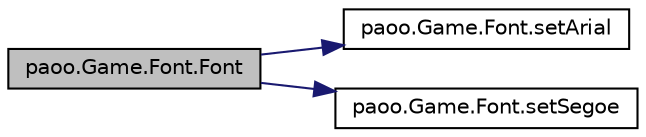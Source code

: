 digraph "paoo.Game.Font.Font"
{
 // LATEX_PDF_SIZE
  edge [fontname="Helvetica",fontsize="10",labelfontname="Helvetica",labelfontsize="10"];
  node [fontname="Helvetica",fontsize="10",shape=record];
  rankdir="LR";
  Node0 [label="paoo.Game.Font.Font",height=0.2,width=0.4,color="black", fillcolor="grey75", style="filled", fontcolor="black",tooltip=" "];
  Node0 -> Node1 [color="midnightblue",fontsize="10",style="solid",fontname="Helvetica"];
  Node1 [label="paoo.Game.Font.setArial",height=0.2,width=0.4,color="black", fillcolor="white", style="filled",URL="$classpaoo_1_1_game_1_1_font.html#aae3b9b89f12179c9efa9f60bb4509837",tooltip=" "];
  Node0 -> Node2 [color="midnightblue",fontsize="10",style="solid",fontname="Helvetica"];
  Node2 [label="paoo.Game.Font.setSegoe",height=0.2,width=0.4,color="black", fillcolor="white", style="filled",URL="$classpaoo_1_1_game_1_1_font.html#aee81f1e012fce841c930a4da1d720ab1",tooltip=" "];
}
